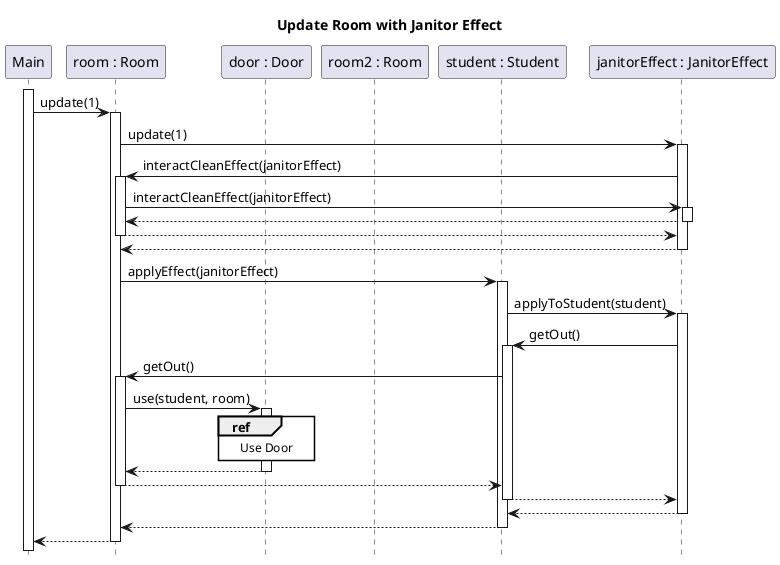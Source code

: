 @startuml room-update-janitor-effect
title Update Room with Janitor Effect
hide footbox
skinparam SequenceReferenceBackgroundColor white

participant Main
participant "room : Room" as room
participant "door : Door" as door
participant "room2 : Room" as room2
participant "student : Student" as student
participant "janitorEffect : JanitorEffect" as janitorEffect

activate Main
Main -> room ++ : update(1)
    room -> janitorEffect ++ : update(1)
        janitorEffect -> room ++ : interactCleanEffect(janitorEffect)
            room -> janitorEffect ++ : interactCleanEffect(janitorEffect)
            return
        return
    return
    room -> student ++ : applyEffect(janitorEffect)
        student -> janitorEffect ++ : applyToStudent(student)
            janitorEffect -> student ++ : getOut()
                student -> room ++ : getOut()
                    room -> door ++ : use(student, room)
                        ref over door : Use Door
                    return
                return
            return
        return
    return
return
@enduml